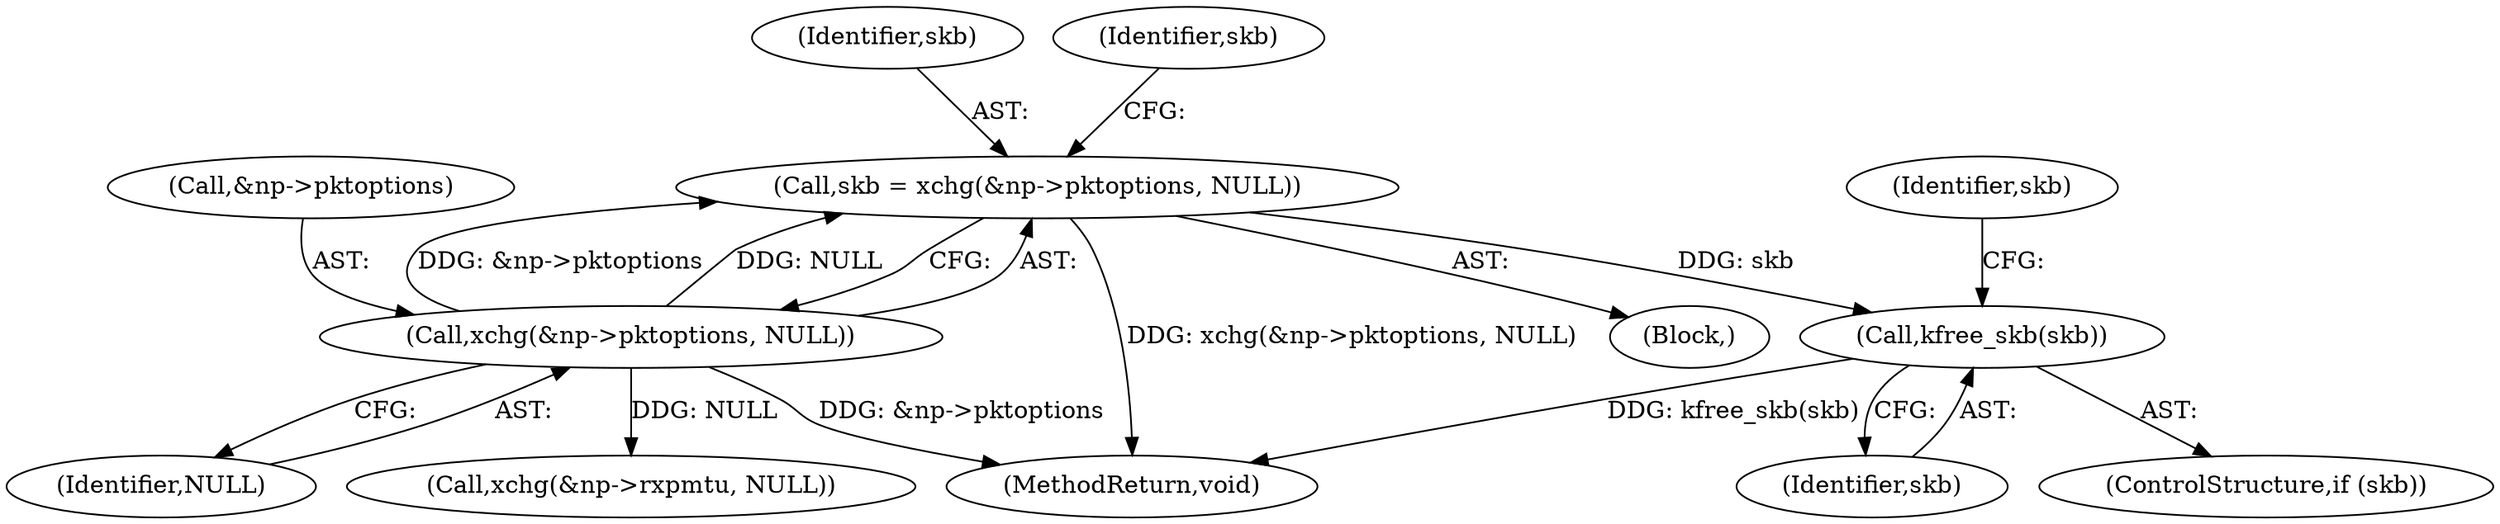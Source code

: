 digraph "0_linux_45f6fad84cc305103b28d73482b344d7f5b76f39_2@API" {
"1000123" [label="(Call,kfree_skb(skb))"];
"1000113" [label="(Call,skb = xchg(&np->pktoptions, NULL))"];
"1000115" [label="(Call,xchg(&np->pktoptions, NULL))"];
"1000152" [label="(MethodReturn,void)"];
"1000126" [label="(Identifier,skb)"];
"1000123" [label="(Call,kfree_skb(skb))"];
"1000115" [label="(Call,xchg(&np->pktoptions, NULL))"];
"1000114" [label="(Identifier,skb)"];
"1000122" [label="(Identifier,skb)"];
"1000124" [label="(Identifier,skb)"];
"1000127" [label="(Call,xchg(&np->rxpmtu, NULL))"];
"1000116" [label="(Call,&np->pktoptions)"];
"1000105" [label="(Block,)"];
"1000113" [label="(Call,skb = xchg(&np->pktoptions, NULL))"];
"1000121" [label="(ControlStructure,if (skb))"];
"1000120" [label="(Identifier,NULL)"];
"1000123" -> "1000121"  [label="AST: "];
"1000123" -> "1000124"  [label="CFG: "];
"1000124" -> "1000123"  [label="AST: "];
"1000126" -> "1000123"  [label="CFG: "];
"1000123" -> "1000152"  [label="DDG: kfree_skb(skb)"];
"1000113" -> "1000123"  [label="DDG: skb"];
"1000113" -> "1000105"  [label="AST: "];
"1000113" -> "1000115"  [label="CFG: "];
"1000114" -> "1000113"  [label="AST: "];
"1000115" -> "1000113"  [label="AST: "];
"1000122" -> "1000113"  [label="CFG: "];
"1000113" -> "1000152"  [label="DDG: xchg(&np->pktoptions, NULL)"];
"1000115" -> "1000113"  [label="DDG: &np->pktoptions"];
"1000115" -> "1000113"  [label="DDG: NULL"];
"1000115" -> "1000120"  [label="CFG: "];
"1000116" -> "1000115"  [label="AST: "];
"1000120" -> "1000115"  [label="AST: "];
"1000115" -> "1000152"  [label="DDG: &np->pktoptions"];
"1000115" -> "1000127"  [label="DDG: NULL"];
}
